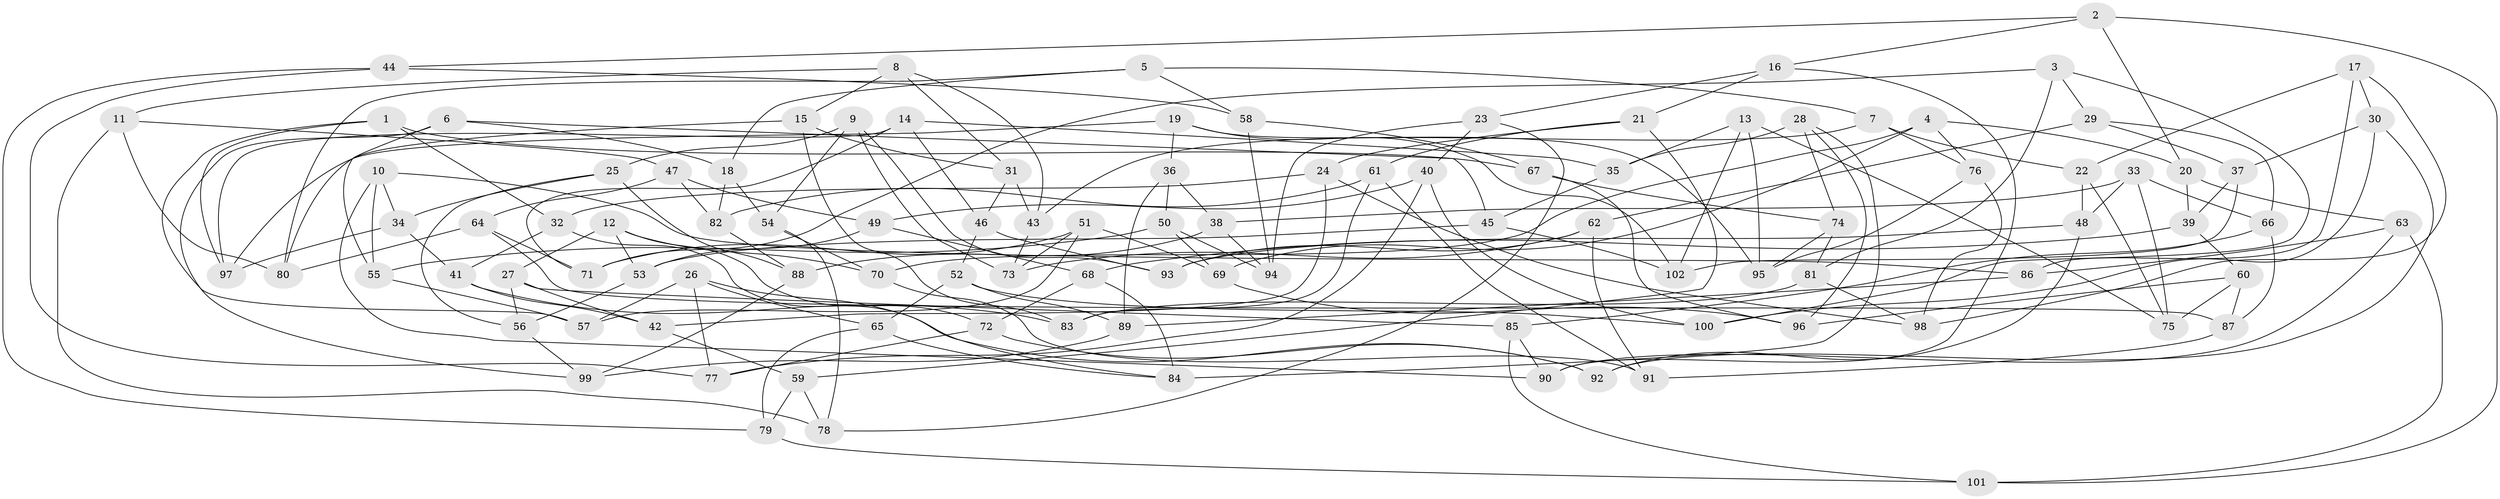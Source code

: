 // Generated by graph-tools (version 1.1) at 2025/02/03/09/25 03:02:56]
// undirected, 102 vertices, 204 edges
graph export_dot {
graph [start="1"]
  node [color=gray90,style=filled];
  1;
  2;
  3;
  4;
  5;
  6;
  7;
  8;
  9;
  10;
  11;
  12;
  13;
  14;
  15;
  16;
  17;
  18;
  19;
  20;
  21;
  22;
  23;
  24;
  25;
  26;
  27;
  28;
  29;
  30;
  31;
  32;
  33;
  34;
  35;
  36;
  37;
  38;
  39;
  40;
  41;
  42;
  43;
  44;
  45;
  46;
  47;
  48;
  49;
  50;
  51;
  52;
  53;
  54;
  55;
  56;
  57;
  58;
  59;
  60;
  61;
  62;
  63;
  64;
  65;
  66;
  67;
  68;
  69;
  70;
  71;
  72;
  73;
  74;
  75;
  76;
  77;
  78;
  79;
  80;
  81;
  82;
  83;
  84;
  85;
  86;
  87;
  88;
  89;
  90;
  91;
  92;
  93;
  94;
  95;
  96;
  97;
  98;
  99;
  100;
  101;
  102;
  1 -- 67;
  1 -- 32;
  1 -- 97;
  1 -- 57;
  2 -- 20;
  2 -- 44;
  2 -- 101;
  2 -- 16;
  3 -- 29;
  3 -- 71;
  3 -- 100;
  3 -- 81;
  4 -- 70;
  4 -- 76;
  4 -- 69;
  4 -- 20;
  5 -- 18;
  5 -- 80;
  5 -- 7;
  5 -- 58;
  6 -- 99;
  6 -- 18;
  6 -- 55;
  6 -- 45;
  7 -- 43;
  7 -- 76;
  7 -- 22;
  8 -- 43;
  8 -- 31;
  8 -- 15;
  8 -- 11;
  9 -- 54;
  9 -- 25;
  9 -- 93;
  9 -- 73;
  10 -- 55;
  10 -- 86;
  10 -- 90;
  10 -- 34;
  11 -- 47;
  11 -- 80;
  11 -- 78;
  12 -- 70;
  12 -- 27;
  12 -- 72;
  12 -- 53;
  13 -- 35;
  13 -- 95;
  13 -- 75;
  13 -- 102;
  14 -- 71;
  14 -- 46;
  14 -- 97;
  14 -- 35;
  15 -- 31;
  15 -- 80;
  15 -- 83;
  16 -- 21;
  16 -- 23;
  16 -- 90;
  17 -- 86;
  17 -- 98;
  17 -- 22;
  17 -- 30;
  18 -- 82;
  18 -- 54;
  19 -- 102;
  19 -- 97;
  19 -- 95;
  19 -- 36;
  20 -- 39;
  20 -- 63;
  21 -- 61;
  21 -- 24;
  21 -- 59;
  22 -- 75;
  22 -- 48;
  23 -- 40;
  23 -- 78;
  23 -- 94;
  24 -- 42;
  24 -- 32;
  24 -- 98;
  25 -- 34;
  25 -- 88;
  25 -- 56;
  26 -- 92;
  26 -- 77;
  26 -- 57;
  26 -- 65;
  27 -- 56;
  27 -- 42;
  27 -- 85;
  28 -- 84;
  28 -- 35;
  28 -- 96;
  28 -- 74;
  29 -- 37;
  29 -- 62;
  29 -- 66;
  30 -- 37;
  30 -- 100;
  30 -- 92;
  31 -- 43;
  31 -- 46;
  32 -- 41;
  32 -- 84;
  33 -- 48;
  33 -- 66;
  33 -- 38;
  33 -- 75;
  34 -- 97;
  34 -- 41;
  35 -- 45;
  36 -- 89;
  36 -- 38;
  36 -- 50;
  37 -- 39;
  37 -- 102;
  38 -- 94;
  38 -- 88;
  39 -- 60;
  39 -- 68;
  40 -- 77;
  40 -- 100;
  40 -- 49;
  41 -- 83;
  41 -- 42;
  42 -- 59;
  43 -- 73;
  44 -- 79;
  44 -- 77;
  44 -- 58;
  45 -- 53;
  45 -- 102;
  46 -- 93;
  46 -- 52;
  47 -- 82;
  47 -- 49;
  47 -- 64;
  48 -- 93;
  48 -- 92;
  49 -- 68;
  49 -- 53;
  50 -- 55;
  50 -- 94;
  50 -- 69;
  51 -- 57;
  51 -- 71;
  51 -- 73;
  51 -- 69;
  52 -- 65;
  52 -- 100;
  52 -- 89;
  53 -- 56;
  54 -- 78;
  54 -- 70;
  55 -- 57;
  56 -- 99;
  58 -- 94;
  58 -- 67;
  59 -- 79;
  59 -- 78;
  60 -- 75;
  60 -- 87;
  60 -- 96;
  61 -- 83;
  61 -- 82;
  61 -- 91;
  62 -- 93;
  62 -- 73;
  62 -- 91;
  63 -- 86;
  63 -- 90;
  63 -- 101;
  64 -- 80;
  64 -- 87;
  64 -- 71;
  65 -- 84;
  65 -- 79;
  66 -- 85;
  66 -- 87;
  67 -- 74;
  67 -- 96;
  68 -- 72;
  68 -- 84;
  69 -- 96;
  70 -- 91;
  72 -- 77;
  72 -- 92;
  74 -- 95;
  74 -- 81;
  76 -- 98;
  76 -- 95;
  79 -- 101;
  81 -- 83;
  81 -- 98;
  82 -- 88;
  85 -- 101;
  85 -- 90;
  86 -- 89;
  87 -- 91;
  88 -- 99;
  89 -- 99;
}
